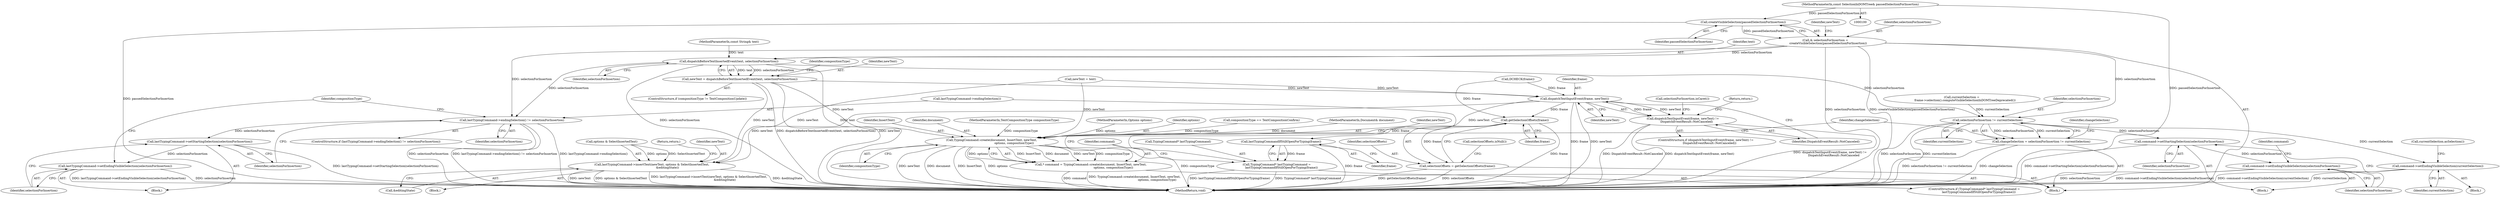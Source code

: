 digraph "0_Chrome_a69c7b5d863dacbb08bfaa04359e3bc0bb4470dc_1@API" {
"1000121" [label="(Call,createVisibleSelection(passedSelectionForInsertion))"];
"1000103" [label="(MethodParameterIn,const SelectionInDOMTree& passedSelectionForInsertion)"];
"1000119" [label="(Call,& selectionForInsertion =\n      createVisibleSelection(passedSelectionForInsertion))"];
"1000133" [label="(Call,dispatchBeforeTextInsertedEvent(text, selectionForInsertion))"];
"1000131" [label="(Call,newText = dispatchBeforeTextInsertedEvent(text, selectionForInsertion))"];
"1000143" [label="(Call,dispatchTextInputEvent(frame, newText))"];
"1000142" [label="(Call,dispatchTextInputEvent(frame, newText) !=\n        DispatchEventResult::NotCanceled)"];
"1000157" [label="(Call,getSelectionOffsets(frame))"];
"1000155" [label="(Call,selectionOffsets = getSelectionOffsets(frame))"];
"1000171" [label="(Call,lastTypingCommandIfStillOpenForTyping(frame))"];
"1000167" [label="(Call,TypingCommand* lastTypingCommand =\n          lastTypingCommandIfStillOpenForTyping(frame))"];
"1000205" [label="(Call,lastTypingCommand->insertText(newText, options & SelectInsertedText,\n                                  &editingState))"];
"1000216" [label="(Call,TypingCommand::create(document, InsertText, newText,\n                                                 options, compositionType))"];
"1000214" [label="(Call,* command = TypingCommand::create(document, InsertText, newText,\n                                                 options, compositionType))"];
"1000175" [label="(Call,lastTypingCommand->endingSelection() != selectionForInsertion)"];
"1000179" [label="(Call,lastTypingCommand->setStartingSelection(selectionForInsertion))"];
"1000181" [label="(Call,lastTypingCommand->setEndingVisibleSelection(selectionForInsertion))"];
"1000225" [label="(Call,selectionForInsertion != currentSelection)"];
"1000223" [label="(Call,changeSelection = selectionForInsertion != currentSelection)"];
"1000231" [label="(Call,command->setStartingSelection(selectionForInsertion))"];
"1000233" [label="(Call,command->setEndingVisibleSelection(selectionForInsertion))"];
"1000249" [label="(Call,command->setEndingVisibleSelection(currentSelection))"];
"1000214" [label="(Call,* command = TypingCommand::create(document, InsertText, newText,\n                                                 options, compositionType))"];
"1000219" [label="(Identifier,newText)"];
"1000218" [label="(Identifier,InsertText)"];
"1000142" [label="(Call,dispatchTextInputEvent(frame, newText) !=\n        DispatchEventResult::NotCanceled)"];
"1000253" [label="(MethodReturn,void)"];
"1000217" [label="(Identifier,document)"];
"1000175" [label="(Call,lastTypingCommand->endingSelection() != selectionForInsertion)"];
"1000232" [label="(Identifier,selectionForInsertion)"];
"1000158" [label="(Identifier,frame)"];
"1000119" [label="(Call,& selectionForInsertion =\n      createVisibleSelection(passedSelectionForInsertion))"];
"1000207" [label="(Call,options & SelectInsertedText)"];
"1000180" [label="(Identifier,selectionForInsertion)"];
"1000216" [label="(Call,TypingCommand::create(document, InsertText, newText,\n                                                 options, compositionType))"];
"1000249" [label="(Call,command->setEndingVisibleSelection(currentSelection))"];
"1000160" [label="(Call,selectionOffsets.isNull())"];
"1000212" [label="(Return,return;)"];
"1000172" [label="(Identifier,frame)"];
"1000105" [label="(MethodParameterIn,TextCompositionType compositionType)"];
"1000120" [label="(Identifier,selectionForInsertion)"];
"1000125" [label="(Identifier,newText)"];
"1000132" [label="(Identifier,newText)"];
"1000156" [label="(Identifier,selectionOffsets)"];
"1000167" [label="(Call,TypingCommand* lastTypingCommand =\n          lastTypingCommandIfStillOpenForTyping(frame))"];
"1000224" [label="(Identifier,changeSelection)"];
"1000230" [label="(Block,)"];
"1000143" [label="(Call,dispatchTextInputEvent(frame, newText))"];
"1000103" [label="(MethodParameterIn,const SelectionInDOMTree& passedSelectionForInsertion)"];
"1000157" [label="(Call,getSelectionOffsets(frame))"];
"1000134" [label="(Identifier,text)"];
"1000122" [label="(Identifier,passedSelectionForInsertion)"];
"1000171" [label="(Call,lastTypingCommandIfStillOpenForTyping(frame))"];
"1000210" [label="(Call,&editingState)"];
"1000155" [label="(Call,selectionOffsets = getSelectionOffsets(frame))"];
"1000173" [label="(Block,)"];
"1000144" [label="(Identifier,frame)"];
"1000102" [label="(MethodParameterIn,const String& text)"];
"1000206" [label="(Identifier,newText)"];
"1000104" [label="(MethodParameterIn,Options options)"];
"1000115" [label="(Call,currentSelection =\n       frame->selection().computeVisibleSelectionInDOMTreeDeprecated())"];
"1000220" [label="(Identifier,options)"];
"1000226" [label="(Identifier,selectionForInsertion)"];
"1000147" [label="(Return,return;)"];
"1000237" [label="(Identifier,command)"];
"1000141" [label="(ControlStructure,if (dispatchTextInputEvent(frame, newText) !=\n        DispatchEventResult::NotCanceled))"];
"1000176" [label="(Call,lastTypingCommand->endingSelection())"];
"1000174" [label="(ControlStructure,if (lastTypingCommand->endingSelection() != selectionForInsertion))"];
"1000150" [label="(Call,selectionForInsertion.isCaret())"];
"1000215" [label="(Identifier,command)"];
"1000252" [label="(Call,currentSelection.asSelection())"];
"1000135" [label="(Identifier,selectionForInsertion)"];
"1000166" [label="(ControlStructure,if (TypingCommand* lastTypingCommand =\n          lastTypingCommandIfStillOpenForTyping(frame)))"];
"1000124" [label="(Call,newText = text)"];
"1000168" [label="(Call,TypingCommand* lastTypingCommand)"];
"1000181" [label="(Call,lastTypingCommand->setEndingVisibleSelection(selectionForInsertion))"];
"1000233" [label="(Call,command->setEndingVisibleSelection(selectionForInsertion))"];
"1000248" [label="(Block,)"];
"1000133" [label="(Call,dispatchBeforeTextInsertedEvent(text, selectionForInsertion))"];
"1000107" [label="(Block,)"];
"1000184" [label="(Identifier,compositionType)"];
"1000227" [label="(Identifier,currentSelection)"];
"1000223" [label="(Call,changeSelection = selectionForInsertion != currentSelection)"];
"1000178" [label="(Block,)"];
"1000177" [label="(Identifier,selectionForInsertion)"];
"1000231" [label="(Call,command->setStartingSelection(selectionForInsertion))"];
"1000225" [label="(Call,selectionForInsertion != currentSelection)"];
"1000138" [label="(Identifier,compositionType)"];
"1000127" [label="(ControlStructure,if (compositionType != TextCompositionUpdate))"];
"1000205" [label="(Call,lastTypingCommand->insertText(newText, options & SelectInsertedText,\n                                  &editingState))"];
"1000131" [label="(Call,newText = dispatchBeforeTextInsertedEvent(text, selectionForInsertion))"];
"1000112" [label="(Call,DCHECK(frame))"];
"1000250" [label="(Identifier,currentSelection)"];
"1000182" [label="(Identifier,selectionForInsertion)"];
"1000234" [label="(Identifier,selectionForInsertion)"];
"1000121" [label="(Call,createVisibleSelection(passedSelectionForInsertion))"];
"1000137" [label="(Call,compositionType == TextCompositionConfirm)"];
"1000179" [label="(Call,lastTypingCommand->setStartingSelection(selectionForInsertion))"];
"1000146" [label="(Identifier,DispatchEventResult::NotCanceled)"];
"1000101" [label="(MethodParameterIn,Document& document)"];
"1000221" [label="(Identifier,compositionType)"];
"1000145" [label="(Identifier,newText)"];
"1000229" [label="(Identifier,changeSelection)"];
"1000121" -> "1000119"  [label="AST: "];
"1000121" -> "1000122"  [label="CFG: "];
"1000122" -> "1000121"  [label="AST: "];
"1000119" -> "1000121"  [label="CFG: "];
"1000121" -> "1000253"  [label="DDG: passedSelectionForInsertion"];
"1000121" -> "1000119"  [label="DDG: passedSelectionForInsertion"];
"1000103" -> "1000121"  [label="DDG: passedSelectionForInsertion"];
"1000103" -> "1000100"  [label="AST: "];
"1000103" -> "1000253"  [label="DDG: passedSelectionForInsertion"];
"1000119" -> "1000107"  [label="AST: "];
"1000120" -> "1000119"  [label="AST: "];
"1000125" -> "1000119"  [label="CFG: "];
"1000119" -> "1000253"  [label="DDG: createVisibleSelection(passedSelectionForInsertion)"];
"1000119" -> "1000253"  [label="DDG: selectionForInsertion"];
"1000119" -> "1000133"  [label="DDG: selectionForInsertion"];
"1000119" -> "1000175"  [label="DDG: selectionForInsertion"];
"1000119" -> "1000225"  [label="DDG: selectionForInsertion"];
"1000133" -> "1000131"  [label="AST: "];
"1000133" -> "1000135"  [label="CFG: "];
"1000134" -> "1000133"  [label="AST: "];
"1000135" -> "1000133"  [label="AST: "];
"1000131" -> "1000133"  [label="CFG: "];
"1000133" -> "1000253"  [label="DDG: text"];
"1000133" -> "1000253"  [label="DDG: selectionForInsertion"];
"1000133" -> "1000131"  [label="DDG: text"];
"1000133" -> "1000131"  [label="DDG: selectionForInsertion"];
"1000102" -> "1000133"  [label="DDG: text"];
"1000133" -> "1000175"  [label="DDG: selectionForInsertion"];
"1000133" -> "1000225"  [label="DDG: selectionForInsertion"];
"1000131" -> "1000127"  [label="AST: "];
"1000132" -> "1000131"  [label="AST: "];
"1000138" -> "1000131"  [label="CFG: "];
"1000131" -> "1000253"  [label="DDG: newText"];
"1000131" -> "1000253"  [label="DDG: dispatchBeforeTextInsertedEvent(text, selectionForInsertion)"];
"1000131" -> "1000143"  [label="DDG: newText"];
"1000131" -> "1000205"  [label="DDG: newText"];
"1000131" -> "1000216"  [label="DDG: newText"];
"1000143" -> "1000142"  [label="AST: "];
"1000143" -> "1000145"  [label="CFG: "];
"1000144" -> "1000143"  [label="AST: "];
"1000145" -> "1000143"  [label="AST: "];
"1000146" -> "1000143"  [label="CFG: "];
"1000143" -> "1000253"  [label="DDG: frame"];
"1000143" -> "1000253"  [label="DDG: newText"];
"1000143" -> "1000142"  [label="DDG: frame"];
"1000143" -> "1000142"  [label="DDG: newText"];
"1000112" -> "1000143"  [label="DDG: frame"];
"1000124" -> "1000143"  [label="DDG: newText"];
"1000143" -> "1000157"  [label="DDG: frame"];
"1000143" -> "1000205"  [label="DDG: newText"];
"1000143" -> "1000216"  [label="DDG: newText"];
"1000142" -> "1000141"  [label="AST: "];
"1000142" -> "1000146"  [label="CFG: "];
"1000146" -> "1000142"  [label="AST: "];
"1000147" -> "1000142"  [label="CFG: "];
"1000150" -> "1000142"  [label="CFG: "];
"1000142" -> "1000253"  [label="DDG: dispatchTextInputEvent(frame, newText) !=\n        DispatchEventResult::NotCanceled"];
"1000142" -> "1000253"  [label="DDG: dispatchTextInputEvent(frame, newText)"];
"1000142" -> "1000253"  [label="DDG: DispatchEventResult::NotCanceled"];
"1000157" -> "1000155"  [label="AST: "];
"1000157" -> "1000158"  [label="CFG: "];
"1000158" -> "1000157"  [label="AST: "];
"1000155" -> "1000157"  [label="CFG: "];
"1000157" -> "1000253"  [label="DDG: frame"];
"1000157" -> "1000155"  [label="DDG: frame"];
"1000112" -> "1000157"  [label="DDG: frame"];
"1000157" -> "1000171"  [label="DDG: frame"];
"1000155" -> "1000107"  [label="AST: "];
"1000156" -> "1000155"  [label="AST: "];
"1000160" -> "1000155"  [label="CFG: "];
"1000155" -> "1000253"  [label="DDG: getSelectionOffsets(frame)"];
"1000155" -> "1000253"  [label="DDG: selectionOffsets"];
"1000171" -> "1000167"  [label="AST: "];
"1000171" -> "1000172"  [label="CFG: "];
"1000172" -> "1000171"  [label="AST: "];
"1000167" -> "1000171"  [label="CFG: "];
"1000171" -> "1000253"  [label="DDG: frame"];
"1000171" -> "1000167"  [label="DDG: frame"];
"1000167" -> "1000166"  [label="AST: "];
"1000168" -> "1000167"  [label="AST: "];
"1000176" -> "1000167"  [label="CFG: "];
"1000215" -> "1000167"  [label="CFG: "];
"1000167" -> "1000253"  [label="DDG: TypingCommand* lastTypingCommand"];
"1000167" -> "1000253"  [label="DDG: lastTypingCommandIfStillOpenForTyping(frame)"];
"1000205" -> "1000173"  [label="AST: "];
"1000205" -> "1000210"  [label="CFG: "];
"1000206" -> "1000205"  [label="AST: "];
"1000207" -> "1000205"  [label="AST: "];
"1000210" -> "1000205"  [label="AST: "];
"1000212" -> "1000205"  [label="CFG: "];
"1000205" -> "1000253"  [label="DDG: &editingState"];
"1000205" -> "1000253"  [label="DDG: newText"];
"1000205" -> "1000253"  [label="DDG: options & SelectInsertedText"];
"1000205" -> "1000253"  [label="DDG: lastTypingCommand->insertText(newText, options & SelectInsertedText,\n                                  &editingState)"];
"1000124" -> "1000205"  [label="DDG: newText"];
"1000207" -> "1000205"  [label="DDG: options"];
"1000207" -> "1000205"  [label="DDG: SelectInsertedText"];
"1000216" -> "1000214"  [label="AST: "];
"1000216" -> "1000221"  [label="CFG: "];
"1000217" -> "1000216"  [label="AST: "];
"1000218" -> "1000216"  [label="AST: "];
"1000219" -> "1000216"  [label="AST: "];
"1000220" -> "1000216"  [label="AST: "];
"1000221" -> "1000216"  [label="AST: "];
"1000214" -> "1000216"  [label="CFG: "];
"1000216" -> "1000253"  [label="DDG: compositionType"];
"1000216" -> "1000253"  [label="DDG: newText"];
"1000216" -> "1000253"  [label="DDG: document"];
"1000216" -> "1000253"  [label="DDG: InsertText"];
"1000216" -> "1000253"  [label="DDG: options"];
"1000216" -> "1000214"  [label="DDG: InsertText"];
"1000216" -> "1000214"  [label="DDG: document"];
"1000216" -> "1000214"  [label="DDG: newText"];
"1000216" -> "1000214"  [label="DDG: compositionType"];
"1000216" -> "1000214"  [label="DDG: options"];
"1000101" -> "1000216"  [label="DDG: document"];
"1000124" -> "1000216"  [label="DDG: newText"];
"1000104" -> "1000216"  [label="DDG: options"];
"1000137" -> "1000216"  [label="DDG: compositionType"];
"1000105" -> "1000216"  [label="DDG: compositionType"];
"1000214" -> "1000107"  [label="AST: "];
"1000215" -> "1000214"  [label="AST: "];
"1000224" -> "1000214"  [label="CFG: "];
"1000214" -> "1000253"  [label="DDG: TypingCommand::create(document, InsertText, newText,\n                                                 options, compositionType)"];
"1000214" -> "1000253"  [label="DDG: command"];
"1000175" -> "1000174"  [label="AST: "];
"1000175" -> "1000177"  [label="CFG: "];
"1000176" -> "1000175"  [label="AST: "];
"1000177" -> "1000175"  [label="AST: "];
"1000180" -> "1000175"  [label="CFG: "];
"1000184" -> "1000175"  [label="CFG: "];
"1000175" -> "1000253"  [label="DDG: lastTypingCommand->endingSelection()"];
"1000175" -> "1000253"  [label="DDG: selectionForInsertion"];
"1000175" -> "1000253"  [label="DDG: lastTypingCommand->endingSelection() != selectionForInsertion"];
"1000175" -> "1000179"  [label="DDG: selectionForInsertion"];
"1000179" -> "1000178"  [label="AST: "];
"1000179" -> "1000180"  [label="CFG: "];
"1000180" -> "1000179"  [label="AST: "];
"1000182" -> "1000179"  [label="CFG: "];
"1000179" -> "1000253"  [label="DDG: lastTypingCommand->setStartingSelection(selectionForInsertion)"];
"1000179" -> "1000181"  [label="DDG: selectionForInsertion"];
"1000181" -> "1000178"  [label="AST: "];
"1000181" -> "1000182"  [label="CFG: "];
"1000182" -> "1000181"  [label="AST: "];
"1000184" -> "1000181"  [label="CFG: "];
"1000181" -> "1000253"  [label="DDG: lastTypingCommand->setEndingVisibleSelection(selectionForInsertion)"];
"1000181" -> "1000253"  [label="DDG: selectionForInsertion"];
"1000225" -> "1000223"  [label="AST: "];
"1000225" -> "1000227"  [label="CFG: "];
"1000226" -> "1000225"  [label="AST: "];
"1000227" -> "1000225"  [label="AST: "];
"1000223" -> "1000225"  [label="CFG: "];
"1000225" -> "1000253"  [label="DDG: currentSelection"];
"1000225" -> "1000253"  [label="DDG: selectionForInsertion"];
"1000225" -> "1000223"  [label="DDG: selectionForInsertion"];
"1000225" -> "1000223"  [label="DDG: currentSelection"];
"1000115" -> "1000225"  [label="DDG: currentSelection"];
"1000225" -> "1000231"  [label="DDG: selectionForInsertion"];
"1000225" -> "1000249"  [label="DDG: currentSelection"];
"1000223" -> "1000107"  [label="AST: "];
"1000224" -> "1000223"  [label="AST: "];
"1000229" -> "1000223"  [label="CFG: "];
"1000223" -> "1000253"  [label="DDG: selectionForInsertion != currentSelection"];
"1000223" -> "1000253"  [label="DDG: changeSelection"];
"1000231" -> "1000230"  [label="AST: "];
"1000231" -> "1000232"  [label="CFG: "];
"1000232" -> "1000231"  [label="AST: "];
"1000234" -> "1000231"  [label="CFG: "];
"1000231" -> "1000253"  [label="DDG: command->setStartingSelection(selectionForInsertion)"];
"1000231" -> "1000233"  [label="DDG: selectionForInsertion"];
"1000233" -> "1000230"  [label="AST: "];
"1000233" -> "1000234"  [label="CFG: "];
"1000234" -> "1000233"  [label="AST: "];
"1000237" -> "1000233"  [label="CFG: "];
"1000233" -> "1000253"  [label="DDG: command->setEndingVisibleSelection(selectionForInsertion)"];
"1000233" -> "1000253"  [label="DDG: selectionForInsertion"];
"1000249" -> "1000248"  [label="AST: "];
"1000249" -> "1000250"  [label="CFG: "];
"1000250" -> "1000249"  [label="AST: "];
"1000252" -> "1000249"  [label="CFG: "];
"1000249" -> "1000253"  [label="DDG: currentSelection"];
"1000249" -> "1000253"  [label="DDG: command->setEndingVisibleSelection(currentSelection)"];
}
